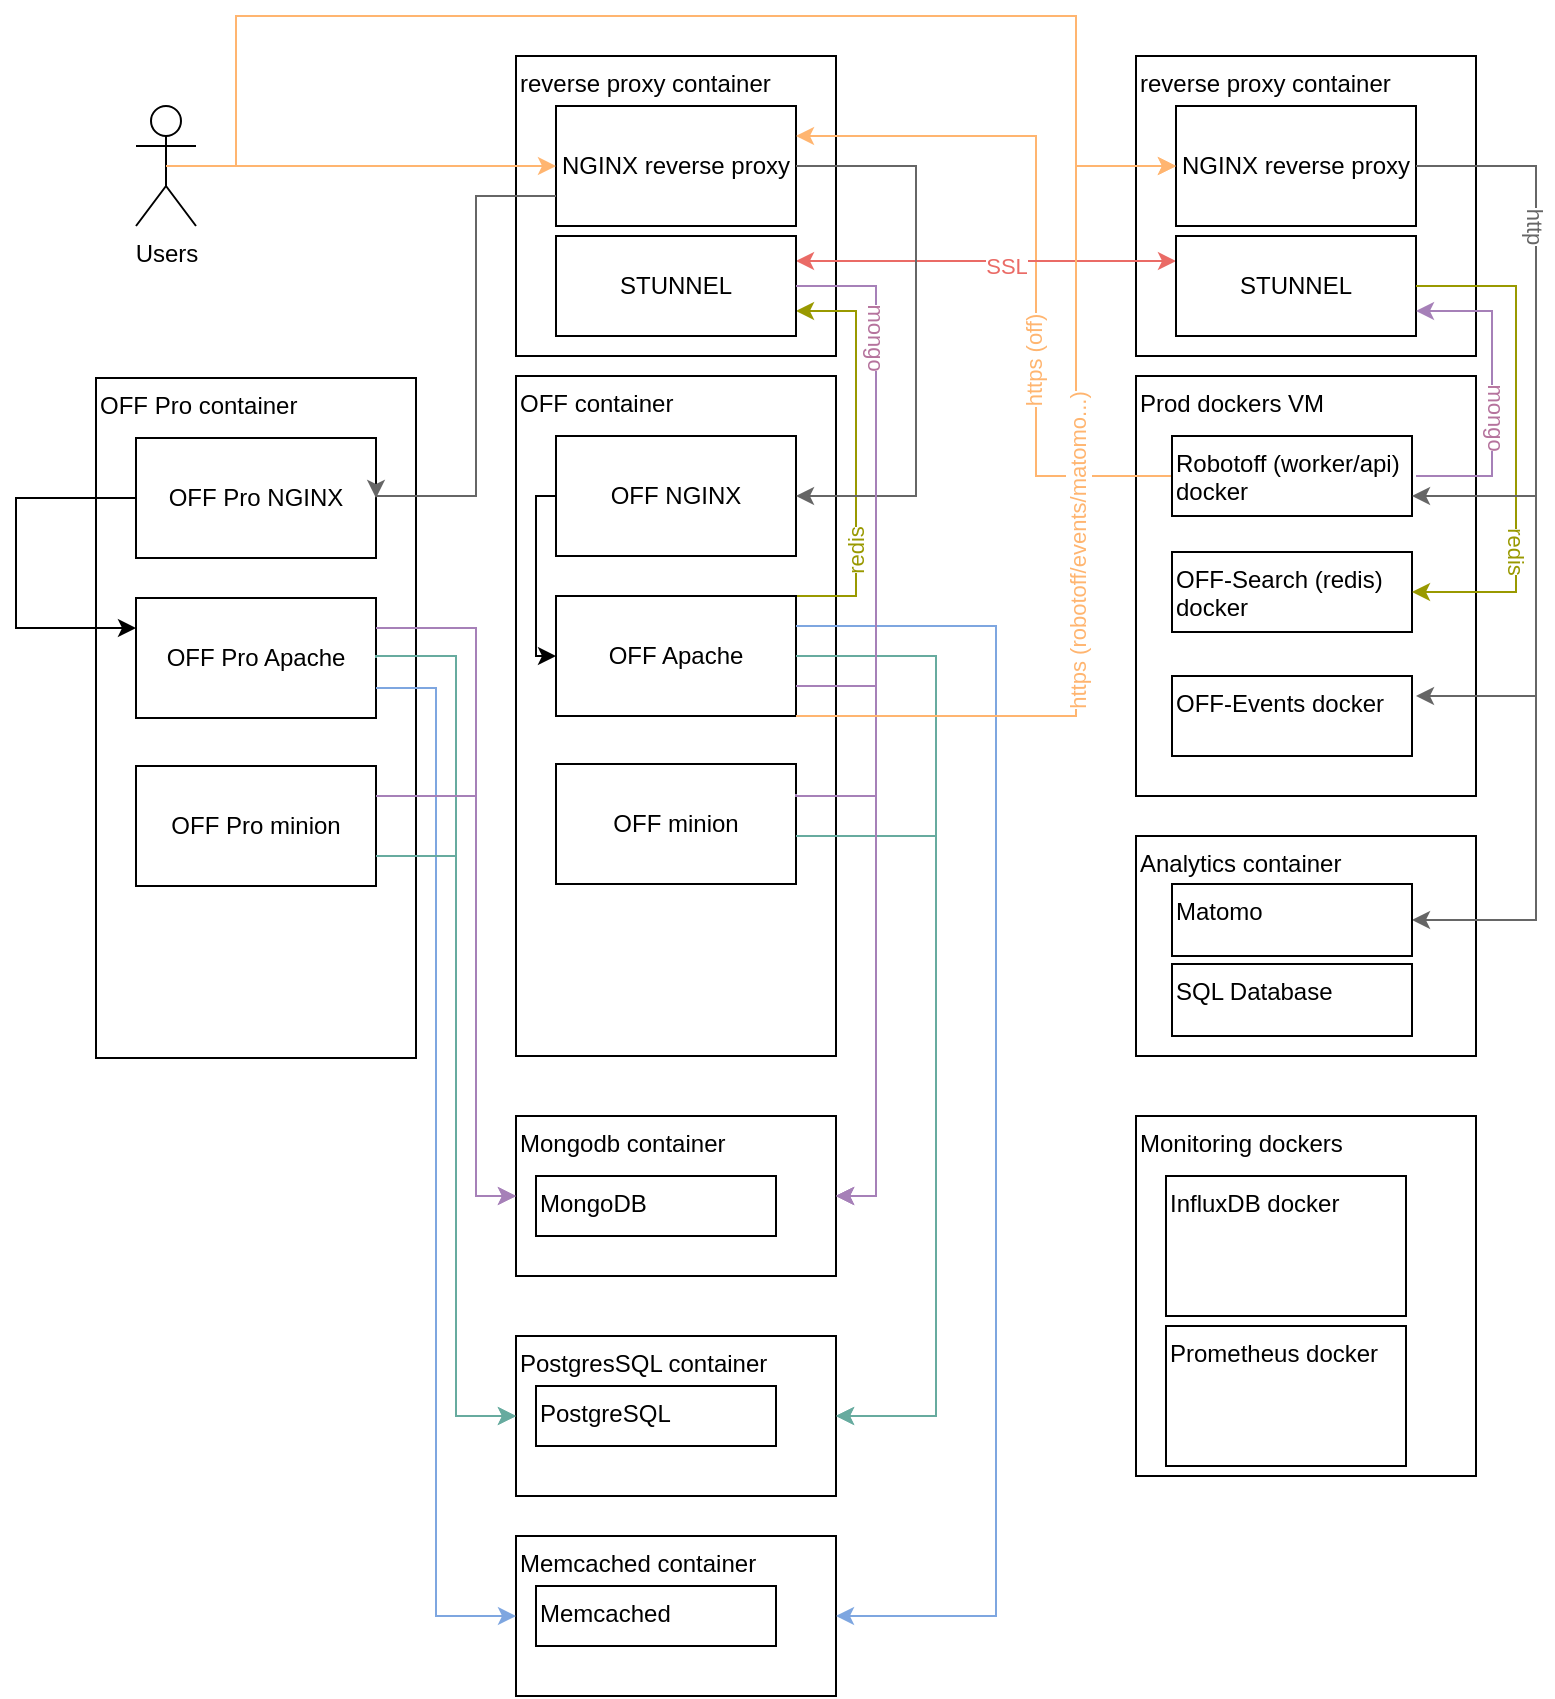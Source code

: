 <mxfile version="20.8.16" type="device"><diagram name="Page-1" id="8LR-lFT1zi9tg1Jh40Lg"><mxGraphModel dx="1439" dy="560" grid="1" gridSize="10" guides="1" tooltips="1" connect="1" arrows="1" fold="1" page="1" pageScale="1" pageWidth="827" pageHeight="1169" math="0" shadow="0"><root><mxCell id="0"/><mxCell id="1" parent="0"/><mxCell id="yYa4orSteGnxGABYOPjw-11" value="Prod dockers VM" style="rounded=0;whiteSpace=wrap;html=1;align=left;verticalAlign=top;" parent="1" vertex="1"><mxGeometry x="550" y="230" width="170" height="210" as="geometry"/></mxCell><mxCell id="yYa4orSteGnxGABYOPjw-2" value="reverse proxy container" style="rounded=0;whiteSpace=wrap;html=1;align=left;verticalAlign=top;" parent="1" vertex="1"><mxGeometry x="240" y="70" width="160" height="150" as="geometry"/></mxCell><mxCell id="yYa4orSteGnxGABYOPjw-1" value="NGINX reverse proxy" style="rounded=0;whiteSpace=wrap;html=1;" parent="1" vertex="1"><mxGeometry x="260" y="95" width="120" height="60" as="geometry"/></mxCell><mxCell id="yYa4orSteGnxGABYOPjw-3" value="OFF container&lt;br&gt;" style="rounded=0;whiteSpace=wrap;html=1;align=left;verticalAlign=top;" parent="1" vertex="1"><mxGeometry x="240" y="230" width="160" height="340" as="geometry"/></mxCell><mxCell id="yYa4orSteGnxGABYOPjw-4" value="OFF NGINX" style="rounded=0;whiteSpace=wrap;html=1;" parent="1" vertex="1"><mxGeometry x="260" y="260" width="120" height="60" as="geometry"/></mxCell><mxCell id="ohNa6ZJnyOCeH464Z6VT-34" style="edgeStyle=orthogonalEdgeStyle;rounded=0;orthogonalLoop=1;jettySize=auto;html=1;entryX=1;entryY=0.75;entryDx=0;entryDy=0;strokeColor=#999900;fontColor=#FFB570;startArrow=none;startFill=0;exitX=1;exitY=0;exitDx=0;exitDy=0;" edge="1" parent="1" source="yYa4orSteGnxGABYOPjw-5" target="yYa4orSteGnxGABYOPjw-18"><mxGeometry relative="1" as="geometry"><Array as="points"><mxPoint x="410" y="340"/><mxPoint x="410" y="197"/></Array></mxGeometry></mxCell><mxCell id="ohNa6ZJnyOCeH464Z6VT-36" value="redis" style="edgeLabel;html=1;align=center;verticalAlign=middle;resizable=0;points=[];fontColor=#999900;rotation=270;" vertex="1" connectable="0" parent="ohNa6ZJnyOCeH464Z6VT-34"><mxGeometry x="0.318" y="-1" relative="1" as="geometry"><mxPoint x="-1" y="81" as="offset"/></mxGeometry></mxCell><mxCell id="yYa4orSteGnxGABYOPjw-5" value="OFF Apache" style="rounded=0;whiteSpace=wrap;html=1;" parent="1" vertex="1"><mxGeometry x="260" y="340" width="120" height="60" as="geometry"/></mxCell><mxCell id="yYa4orSteGnxGABYOPjw-6" value="OFF minion" style="rounded=0;whiteSpace=wrap;html=1;" parent="1" vertex="1"><mxGeometry x="260" y="424" width="120" height="60" as="geometry"/></mxCell><mxCell id="yYa4orSteGnxGABYOPjw-7" value="Mongodb container" style="rounded=0;whiteSpace=wrap;html=1;align=left;verticalAlign=top;" parent="1" vertex="1"><mxGeometry x="240" y="600" width="160" height="80" as="geometry"/></mxCell><mxCell id="yYa4orSteGnxGABYOPjw-8" value="PostgresSQL container" style="rounded=0;whiteSpace=wrap;html=1;align=left;verticalAlign=top;" parent="1" vertex="1"><mxGeometry x="240" y="710" width="160" height="80" as="geometry"/></mxCell><mxCell id="yYa4orSteGnxGABYOPjw-9" value="Memcached container" style="rounded=0;whiteSpace=wrap;html=1;align=left;verticalAlign=top;" parent="1" vertex="1"><mxGeometry x="240" y="810" width="160" height="80" as="geometry"/></mxCell><mxCell id="ohNa6ZJnyOCeH464Z6VT-30" style="edgeStyle=orthogonalEdgeStyle;rounded=0;orthogonalLoop=1;jettySize=auto;html=1;entryX=1;entryY=0.25;entryDx=0;entryDy=0;strokeColor=#FFB570;fontColor=#FFB570;startArrow=none;startFill=0;" edge="1" parent="1" source="yYa4orSteGnxGABYOPjw-10" target="yYa4orSteGnxGABYOPjw-1"><mxGeometry relative="1" as="geometry"><Array as="points"><mxPoint x="500" y="280"/><mxPoint x="500" y="110"/></Array></mxGeometry></mxCell><mxCell id="ohNa6ZJnyOCeH464Z6VT-43" value="https (off)" style="edgeLabel;html=1;align=center;verticalAlign=middle;resizable=0;points=[];fontColor=#FFB570;rotation=270;" vertex="1" connectable="0" parent="ohNa6ZJnyOCeH464Z6VT-30"><mxGeometry x="-0.298" y="1" relative="1" as="geometry"><mxPoint as="offset"/></mxGeometry></mxCell><mxCell id="yYa4orSteGnxGABYOPjw-10" value="Robotoff (worker/api) docker" style="rounded=0;whiteSpace=wrap;html=1;align=left;verticalAlign=top;" parent="1" vertex="1"><mxGeometry x="568" y="260" width="120" height="40" as="geometry"/></mxCell><mxCell id="yYa4orSteGnxGABYOPjw-12" value="Monitoring dockers" style="rounded=0;whiteSpace=wrap;html=1;align=left;verticalAlign=top;" parent="1" vertex="1"><mxGeometry x="550" y="600" width="170" height="180" as="geometry"/></mxCell><mxCell id="yYa4orSteGnxGABYOPjw-13" value="InfluxDB docker" style="rounded=0;whiteSpace=wrap;html=1;align=left;verticalAlign=top;" parent="1" vertex="1"><mxGeometry x="565" y="630" width="120" height="70" as="geometry"/></mxCell><mxCell id="yYa4orSteGnxGABYOPjw-14" value="reverse proxy container" style="rounded=0;whiteSpace=wrap;html=1;align=left;verticalAlign=top;" parent="1" vertex="1"><mxGeometry x="550" y="70" width="170" height="150" as="geometry"/></mxCell><mxCell id="yYa4orSteGnxGABYOPjw-16" value="NGINX reverse proxy" style="rounded=0;whiteSpace=wrap;html=1;" parent="1" vertex="1"><mxGeometry x="570" y="95" width="120" height="60" as="geometry"/></mxCell><mxCell id="ohNa6ZJnyOCeH464Z6VT-17" style="edgeStyle=orthogonalEdgeStyle;rounded=0;orthogonalLoop=1;jettySize=auto;html=1;entryX=1;entryY=0.25;entryDx=0;entryDy=0;strokeColor=#EA6B66;startArrow=classic;startFill=1;exitX=0;exitY=0.25;exitDx=0;exitDy=0;" edge="1" parent="1" source="yYa4orSteGnxGABYOPjw-17" target="yYa4orSteGnxGABYOPjw-18"><mxGeometry relative="1" as="geometry"/></mxCell><mxCell id="ohNa6ZJnyOCeH464Z6VT-44" value="SSL" style="edgeLabel;html=1;align=center;verticalAlign=middle;resizable=0;points=[];fontColor=#EA6B66;" vertex="1" connectable="0" parent="ohNa6ZJnyOCeH464Z6VT-17"><mxGeometry x="-0.1" y="2" relative="1" as="geometry"><mxPoint as="offset"/></mxGeometry></mxCell><mxCell id="yYa4orSteGnxGABYOPjw-17" value="STUNNEL" style="rounded=0;whiteSpace=wrap;html=1;" parent="1" vertex="1"><mxGeometry x="570" y="160" width="120" height="50" as="geometry"/></mxCell><mxCell id="yYa4orSteGnxGABYOPjw-18" value="STUNNEL" style="rounded=0;whiteSpace=wrap;html=1;" parent="1" vertex="1"><mxGeometry x="260" y="160" width="120" height="50" as="geometry"/></mxCell><mxCell id="ohNa6ZJnyOCeH464Z6VT-1" value="OFF Pro container" style="rounded=0;whiteSpace=wrap;html=1;align=left;verticalAlign=top;" vertex="1" parent="1"><mxGeometry x="30" y="231" width="160" height="340" as="geometry"/></mxCell><mxCell id="ohNa6ZJnyOCeH464Z6VT-2" value="OFF Pro NGINX" style="rounded=0;whiteSpace=wrap;html=1;" vertex="1" parent="1"><mxGeometry x="50" y="261" width="120" height="60" as="geometry"/></mxCell><mxCell id="ohNa6ZJnyOCeH464Z6VT-3" value="OFF Pro Apache" style="rounded=0;whiteSpace=wrap;html=1;" vertex="1" parent="1"><mxGeometry x="50" y="341" width="120" height="60" as="geometry"/></mxCell><mxCell id="ohNa6ZJnyOCeH464Z6VT-4" value="OFF Pro minion" style="rounded=0;whiteSpace=wrap;html=1;" vertex="1" parent="1"><mxGeometry x="50" y="425" width="120" height="60" as="geometry"/></mxCell><mxCell id="ohNa6ZJnyOCeH464Z6VT-5" value="" style="endArrow=classic;html=1;rounded=0;entryX=0;entryY=0.5;entryDx=0;entryDy=0;exitX=0.5;exitY=0.5;exitDx=0;exitDy=0;exitPerimeter=0;strokeColor=#FFB570;" edge="1" parent="1" source="ohNa6ZJnyOCeH464Z6VT-6" target="yYa4orSteGnxGABYOPjw-1"><mxGeometry width="50" height="50" relative="1" as="geometry"><mxPoint x="100" y="125" as="sourcePoint"/><mxPoint x="155" y="20" as="targetPoint"/></mxGeometry></mxCell><mxCell id="ohNa6ZJnyOCeH464Z6VT-6" value="Users" style="shape=umlActor;verticalLabelPosition=bottom;verticalAlign=top;html=1;outlineConnect=0;" vertex="1" parent="1"><mxGeometry x="50" y="95" width="30" height="60" as="geometry"/></mxCell><mxCell id="ohNa6ZJnyOCeH464Z6VT-8" value="" style="endArrow=classic;html=1;rounded=0;exitX=1;exitY=0.5;exitDx=0;exitDy=0;entryX=1;entryY=0.5;entryDx=0;entryDy=0;edgeStyle=orthogonalEdgeStyle;strokeColor=#666666;" edge="1" parent="1" source="yYa4orSteGnxGABYOPjw-1" target="yYa4orSteGnxGABYOPjw-4"><mxGeometry width="50" height="50" relative="1" as="geometry"><mxPoint x="390" y="440" as="sourcePoint"/><mxPoint x="440" y="390" as="targetPoint"/><Array as="points"><mxPoint x="440" y="125"/><mxPoint x="440" y="290"/></Array></mxGeometry></mxCell><mxCell id="ohNa6ZJnyOCeH464Z6VT-9" value="" style="endArrow=classic;html=1;rounded=0;exitX=0;exitY=0.5;exitDx=0;exitDy=0;entryX=0;entryY=0.5;entryDx=0;entryDy=0;strokeColor=default;edgeStyle=orthogonalEdgeStyle;" edge="1" parent="1" source="yYa4orSteGnxGABYOPjw-4" target="yYa4orSteGnxGABYOPjw-5"><mxGeometry width="50" height="50" relative="1" as="geometry"><mxPoint x="390" y="135" as="sourcePoint"/><mxPoint x="390" y="300" as="targetPoint"/></mxGeometry></mxCell><mxCell id="ohNa6ZJnyOCeH464Z6VT-10" value="" style="endArrow=classic;html=1;rounded=0;exitX=1;exitY=0.5;exitDx=0;exitDy=0;entryX=1;entryY=0.5;entryDx=0;entryDy=0;edgeStyle=orthogonalEdgeStyle;strokeColor=#67AB9F;" edge="1" parent="1" target="yYa4orSteGnxGABYOPjw-8"><mxGeometry width="50" height="50" relative="1" as="geometry"><mxPoint x="380" y="460" as="sourcePoint"/><mxPoint x="380" y="625" as="targetPoint"/><Array as="points"><mxPoint x="450" y="460"/><mxPoint x="450" y="750"/></Array></mxGeometry></mxCell><mxCell id="ohNa6ZJnyOCeH464Z6VT-11" value="" style="endArrow=classic;html=1;rounded=0;exitX=1;exitY=0.5;exitDx=0;exitDy=0;edgeStyle=orthogonalEdgeStyle;strokeColor=#67AB9F;" edge="1" parent="1" source="yYa4orSteGnxGABYOPjw-5"><mxGeometry width="50" height="50" relative="1" as="geometry"><mxPoint x="390" y="470" as="sourcePoint"/><mxPoint x="400" y="750" as="targetPoint"/><Array as="points"><mxPoint x="450" y="370"/><mxPoint x="450" y="750"/><mxPoint x="410" y="750"/></Array></mxGeometry></mxCell><mxCell id="ohNa6ZJnyOCeH464Z6VT-12" value="" style="endArrow=classic;html=1;rounded=0;exitX=1;exitY=0.75;exitDx=0;exitDy=0;edgeStyle=orthogonalEdgeStyle;strokeColor=#A680B8;entryX=1;entryY=0.5;entryDx=0;entryDy=0;" edge="1" parent="1" source="yYa4orSteGnxGABYOPjw-5" target="yYa4orSteGnxGABYOPjw-7"><mxGeometry width="50" height="50" relative="1" as="geometry"><mxPoint x="390" y="380" as="sourcePoint"/><mxPoint x="410" y="760" as="targetPoint"/><Array as="points"><mxPoint x="420" y="385"/><mxPoint x="420" y="640"/></Array></mxGeometry></mxCell><mxCell id="ohNa6ZJnyOCeH464Z6VT-13" value="" style="endArrow=classic;html=1;rounded=0;exitX=1;exitY=0.25;exitDx=0;exitDy=0;edgeStyle=orthogonalEdgeStyle;strokeColor=#7EA6E0;entryX=1;entryY=0.5;entryDx=0;entryDy=0;" edge="1" parent="1" source="yYa4orSteGnxGABYOPjw-5" target="yYa4orSteGnxGABYOPjw-9"><mxGeometry width="50" height="50" relative="1" as="geometry"><mxPoint x="380" y="390" as="sourcePoint"/><mxPoint x="400" y="675" as="targetPoint"/><Array as="points"><mxPoint x="480" y="355"/><mxPoint x="480" y="850"/></Array></mxGeometry></mxCell><mxCell id="ohNa6ZJnyOCeH464Z6VT-15" value="" style="endArrow=classic;html=1;rounded=0;exitX=1;exitY=0.5;exitDx=0;exitDy=0;edgeStyle=orthogonalEdgeStyle;strokeColor=#A680B8;" edge="1" parent="1" source="yYa4orSteGnxGABYOPjw-18"><mxGeometry width="50" height="50" relative="1" as="geometry"><mxPoint x="380" y="390" as="sourcePoint"/><mxPoint x="400" y="640" as="targetPoint"/><Array as="points"><mxPoint x="420" y="185"/><mxPoint x="420" y="640"/></Array></mxGeometry></mxCell><mxCell id="ohNa6ZJnyOCeH464Z6VT-39" value="mongo" style="edgeLabel;html=1;align=center;verticalAlign=middle;resizable=0;points=[];fontColor=#B5739D;rotation=90;" vertex="1" connectable="0" parent="ohNa6ZJnyOCeH464Z6VT-15"><mxGeometry x="-0.752" y="-2" relative="1" as="geometry"><mxPoint x="2" y="1" as="offset"/></mxGeometry></mxCell><mxCell id="ohNa6ZJnyOCeH464Z6VT-16" value="" style="endArrow=classic;html=1;rounded=0;edgeStyle=orthogonalEdgeStyle;strokeColor=#A680B8;entryX=1;entryY=0.75;entryDx=0;entryDy=0;" edge="1" parent="1" target="yYa4orSteGnxGABYOPjw-17"><mxGeometry width="50" height="50" relative="1" as="geometry"><mxPoint x="690" y="280" as="sourcePoint"/><mxPoint x="708" y="628.5" as="targetPoint"/><Array as="points"><mxPoint x="728" y="280"/><mxPoint x="728" y="198"/></Array></mxGeometry></mxCell><mxCell id="ohNa6ZJnyOCeH464Z6VT-29" value="&lt;font color=&quot;#b5739d&quot;&gt;mongo&lt;/font&gt;" style="edgeLabel;html=1;align=center;verticalAlign=middle;resizable=0;points=[];rotation=90;" vertex="1" connectable="0" parent="ohNa6ZJnyOCeH464Z6VT-16"><mxGeometry x="-0.356" y="2" relative="1" as="geometry"><mxPoint x="4" y="-17" as="offset"/></mxGeometry></mxCell><mxCell id="ohNa6ZJnyOCeH464Z6VT-18" value="OFF-Search (redis) docker" style="rounded=0;whiteSpace=wrap;html=1;align=left;verticalAlign=top;" vertex="1" parent="1"><mxGeometry x="568" y="318" width="120" height="40" as="geometry"/></mxCell><mxCell id="ohNa6ZJnyOCeH464Z6VT-19" value="Prometheus docker" style="rounded=0;whiteSpace=wrap;html=1;align=left;verticalAlign=top;" vertex="1" parent="1"><mxGeometry x="565" y="705" width="120" height="70" as="geometry"/></mxCell><mxCell id="ohNa6ZJnyOCeH464Z6VT-20" value="OFF-Events docker" style="rounded=0;whiteSpace=wrap;html=1;align=left;verticalAlign=top;" vertex="1" parent="1"><mxGeometry x="568" y="380" width="120" height="40" as="geometry"/></mxCell><mxCell id="ohNa6ZJnyOCeH464Z6VT-21" value="" style="endArrow=classic;html=1;rounded=0;edgeStyle=orthogonalEdgeStyle;strokeColor=#A680B8;entryX=0;entryY=0.5;entryDx=0;entryDy=0;exitX=1;exitY=0.25;exitDx=0;exitDy=0;" edge="1" parent="1" source="ohNa6ZJnyOCeH464Z6VT-3" target="yYa4orSteGnxGABYOPjw-7"><mxGeometry width="50" height="50" relative="1" as="geometry"><mxPoint x="190" y="300" as="sourcePoint"/><mxPoint x="210" y="755" as="targetPoint"/><Array as="points"><mxPoint x="220" y="356"/><mxPoint x="220" y="640"/></Array></mxGeometry></mxCell><mxCell id="ohNa6ZJnyOCeH464Z6VT-22" value="" style="endArrow=classic;html=1;rounded=0;exitX=1;exitY=0.5;exitDx=0;exitDy=0;edgeStyle=orthogonalEdgeStyle;strokeColor=#67AB9F;entryX=0;entryY=0.5;entryDx=0;entryDy=0;" edge="1" parent="1" source="ohNa6ZJnyOCeH464Z6VT-3" target="yYa4orSteGnxGABYOPjw-8"><mxGeometry width="50" height="50" relative="1" as="geometry"><mxPoint x="170" y="380" as="sourcePoint"/><mxPoint x="190" y="760" as="targetPoint"/><Array as="points"><mxPoint x="210" y="370"/><mxPoint x="210" y="750"/></Array></mxGeometry></mxCell><mxCell id="ohNa6ZJnyOCeH464Z6VT-23" value="" style="endArrow=classic;html=1;rounded=0;exitX=1;exitY=0.75;exitDx=0;exitDy=0;edgeStyle=orthogonalEdgeStyle;strokeColor=#7EA6E0;entryX=0;entryY=0.5;entryDx=0;entryDy=0;" edge="1" parent="1" source="ohNa6ZJnyOCeH464Z6VT-3" target="yYa4orSteGnxGABYOPjw-9"><mxGeometry width="50" height="50" relative="1" as="geometry"><mxPoint x="170.0" y="380" as="sourcePoint"/><mxPoint x="190.0" y="875" as="targetPoint"/><Array as="points"><mxPoint x="200" y="386"/><mxPoint x="200" y="850"/></Array></mxGeometry></mxCell><mxCell id="ohNa6ZJnyOCeH464Z6VT-24" value="" style="endArrow=classic;html=1;rounded=0;edgeStyle=orthogonalEdgeStyle;strokeColor=#67AB9F;exitX=1;exitY=0.75;exitDx=0;exitDy=0;" edge="1" parent="1" source="ohNa6ZJnyOCeH464Z6VT-4"><mxGeometry width="50" height="50" relative="1" as="geometry"><mxPoint x="170" y="460" as="sourcePoint"/><mxPoint x="240" y="750" as="targetPoint"/><Array as="points"><mxPoint x="210" y="470"/><mxPoint x="210" y="750"/></Array></mxGeometry></mxCell><mxCell id="ohNa6ZJnyOCeH464Z6VT-25" value="" style="endArrow=classic;html=1;rounded=0;edgeStyle=orthogonalEdgeStyle;strokeColor=#A680B8;entryX=0;entryY=0.5;entryDx=0;entryDy=0;exitX=1;exitY=0.25;exitDx=0;exitDy=0;" edge="1" parent="1" source="ohNa6ZJnyOCeH464Z6VT-4" target="yYa4orSteGnxGABYOPjw-7"><mxGeometry width="50" height="50" relative="1" as="geometry"><mxPoint x="180.0" y="366.0" as="sourcePoint"/><mxPoint x="250.0" y="650" as="targetPoint"/><Array as="points"><mxPoint x="220" y="440"/><mxPoint x="220" y="640"/></Array></mxGeometry></mxCell><mxCell id="ohNa6ZJnyOCeH464Z6VT-26" value="" style="endArrow=classic;html=1;rounded=0;exitX=1;exitY=0.25;exitDx=0;exitDy=0;edgeStyle=orthogonalEdgeStyle;strokeColor=#A680B8;entryX=1;entryY=0.5;entryDx=0;entryDy=0;" edge="1" parent="1" source="yYa4orSteGnxGABYOPjw-6" target="yYa4orSteGnxGABYOPjw-7"><mxGeometry width="50" height="50" relative="1" as="geometry"><mxPoint x="390.0" y="395" as="sourcePoint"/><mxPoint x="410.0" y="650" as="targetPoint"/><Array as="points"><mxPoint x="380" y="440"/><mxPoint x="420" y="440"/><mxPoint x="420" y="640"/></Array></mxGeometry></mxCell><mxCell id="ohNa6ZJnyOCeH464Z6VT-27" value="" style="endArrow=classic;html=1;rounded=0;exitX=0;exitY=0.5;exitDx=0;exitDy=0;entryX=0;entryY=0.25;entryDx=0;entryDy=0;strokeColor=default;edgeStyle=orthogonalEdgeStyle;" edge="1" parent="1" source="ohNa6ZJnyOCeH464Z6VT-2" target="ohNa6ZJnyOCeH464Z6VT-3"><mxGeometry width="50" height="50" relative="1" as="geometry"><mxPoint x="270" y="300" as="sourcePoint"/><mxPoint x="270" y="380" as="targetPoint"/><Array as="points"><mxPoint x="-10" y="291"/><mxPoint x="-10" y="356"/></Array></mxGeometry></mxCell><mxCell id="ohNa6ZJnyOCeH464Z6VT-28" value="" style="endArrow=classic;html=1;rounded=0;exitX=0;exitY=0.75;exitDx=0;exitDy=0;entryX=1;entryY=0.5;entryDx=0;entryDy=0;edgeStyle=orthogonalEdgeStyle;strokeColor=#666666;" edge="1" parent="1" source="yYa4orSteGnxGABYOPjw-1" target="ohNa6ZJnyOCeH464Z6VT-2"><mxGeometry width="50" height="50" relative="1" as="geometry"><mxPoint x="160" y="150" as="sourcePoint"/><mxPoint x="160" y="315" as="targetPoint"/><Array as="points"><mxPoint x="220" y="140"/><mxPoint x="220" y="290"/></Array></mxGeometry></mxCell><mxCell id="ohNa6ZJnyOCeH464Z6VT-33" value="" style="endArrow=classic;html=1;rounded=0;strokeColor=#FFB570;fontColor=#FFB570;edgeStyle=orthogonalEdgeStyle;entryX=0;entryY=0.5;entryDx=0;entryDy=0;exitX=1;exitY=1;exitDx=0;exitDy=0;" edge="1" parent="1" source="yYa4orSteGnxGABYOPjw-5"><mxGeometry width="50" height="50" relative="1" as="geometry"><mxPoint x="380" y="400" as="sourcePoint"/><mxPoint x="570.0" y="125" as="targetPoint"/><Array as="points"><mxPoint x="520" y="400"/><mxPoint x="520" y="125"/></Array></mxGeometry></mxCell><mxCell id="ohNa6ZJnyOCeH464Z6VT-42" value="https (robotoff/events/matomo...)" style="edgeLabel;html=1;align=center;verticalAlign=middle;resizable=0;points=[];fontColor=#FFB570;rotation=270;" vertex="1" connectable="0" parent="ohNa6ZJnyOCeH464Z6VT-33"><mxGeometry x="-0.5" y="-2" relative="1" as="geometry"><mxPoint x="24" y="-84" as="offset"/></mxGeometry></mxCell><mxCell id="ohNa6ZJnyOCeH464Z6VT-37" style="edgeStyle=orthogonalEdgeStyle;rounded=0;orthogonalLoop=1;jettySize=auto;html=1;strokeColor=#999900;fontColor=#FFB570;startArrow=none;startFill=0;exitX=1;exitY=0.5;exitDx=0;exitDy=0;entryX=1;entryY=0.5;entryDx=0;entryDy=0;" edge="1" parent="1" source="yYa4orSteGnxGABYOPjw-17" target="ohNa6ZJnyOCeH464Z6VT-18"><mxGeometry relative="1" as="geometry"><mxPoint x="690.03" y="471.25" as="sourcePoint"/><mxPoint x="690" y="330" as="targetPoint"/><Array as="points"><mxPoint x="740" y="185"/><mxPoint x="740" y="338"/></Array></mxGeometry></mxCell><mxCell id="ohNa6ZJnyOCeH464Z6VT-38" value="redis" style="edgeLabel;html=1;align=center;verticalAlign=middle;resizable=0;points=[];fontColor=#999900;rotation=90;" vertex="1" connectable="0" parent="ohNa6ZJnyOCeH464Z6VT-37"><mxGeometry x="0.318" y="-1" relative="1" as="geometry"><mxPoint x="1" y="14" as="offset"/></mxGeometry></mxCell><mxCell id="ohNa6ZJnyOCeH464Z6VT-40" value="" style="endArrow=classic;html=1;rounded=0;exitX=1;exitY=0.5;exitDx=0;exitDy=0;entryX=1;entryY=0.75;entryDx=0;entryDy=0;edgeStyle=orthogonalEdgeStyle;strokeColor=#666666;" edge="1" parent="1" source="yYa4orSteGnxGABYOPjw-16" target="yYa4orSteGnxGABYOPjw-10"><mxGeometry width="50" height="50" relative="1" as="geometry"><mxPoint x="690.0" y="120" as="sourcePoint"/><mxPoint x="690.0" y="285" as="targetPoint"/><Array as="points"><mxPoint x="750" y="125"/><mxPoint x="750" y="290"/></Array></mxGeometry></mxCell><mxCell id="ohNa6ZJnyOCeH464Z6VT-41" value="" style="endArrow=classic;html=1;rounded=0;edgeStyle=orthogonalEdgeStyle;strokeColor=#666666;exitX=1;exitY=0.5;exitDx=0;exitDy=0;" edge="1" parent="1" source="yYa4orSteGnxGABYOPjw-16"><mxGeometry width="50" height="50" relative="1" as="geometry"><mxPoint x="690" y="120" as="sourcePoint"/><mxPoint x="690" y="390" as="targetPoint"/><Array as="points"><mxPoint x="750" y="125"/><mxPoint x="750" y="390"/></Array></mxGeometry></mxCell><mxCell id="ohNa6ZJnyOCeH464Z6VT-45" value="Analytics container" style="rounded=0;whiteSpace=wrap;html=1;align=left;verticalAlign=top;" vertex="1" parent="1"><mxGeometry x="550" y="460" width="170" height="110" as="geometry"/></mxCell><mxCell id="ohNa6ZJnyOCeH464Z6VT-46" value="" style="endArrow=classic;html=1;rounded=0;edgeStyle=orthogonalEdgeStyle;strokeColor=#666666;exitX=1;exitY=0.5;exitDx=0;exitDy=0;entryX=1;entryY=0.5;entryDx=0;entryDy=0;" edge="1" parent="1" source="yYa4orSteGnxGABYOPjw-16" target="ohNa6ZJnyOCeH464Z6VT-47"><mxGeometry width="50" height="50" relative="1" as="geometry"><mxPoint x="690" y="130" as="sourcePoint"/><mxPoint x="700" y="400" as="targetPoint"/><Array as="points"><mxPoint x="750" y="125"/><mxPoint x="750" y="502"/></Array></mxGeometry></mxCell><mxCell id="ohNa6ZJnyOCeH464Z6VT-49" value="http" style="edgeLabel;html=1;align=center;verticalAlign=middle;resizable=0;points=[];fontColor=#666666;rotation=90;" vertex="1" connectable="0" parent="ohNa6ZJnyOCeH464Z6VT-46"><mxGeometry x="-0.641" y="-3" relative="1" as="geometry"><mxPoint x="3" as="offset"/></mxGeometry></mxCell><mxCell id="ohNa6ZJnyOCeH464Z6VT-47" value="Matomo" style="rounded=0;whiteSpace=wrap;html=1;align=left;verticalAlign=top;" vertex="1" parent="1"><mxGeometry x="568" y="484" width="120" height="36" as="geometry"/></mxCell><mxCell id="ohNa6ZJnyOCeH464Z6VT-48" value="SQL Database" style="rounded=0;whiteSpace=wrap;html=1;align=left;verticalAlign=top;" vertex="1" parent="1"><mxGeometry x="568" y="524" width="120" height="36" as="geometry"/></mxCell><mxCell id="ohNa6ZJnyOCeH464Z6VT-50" value="" style="endArrow=classic;html=1;rounded=0;entryX=0;entryY=0.5;entryDx=0;entryDy=0;exitX=0.5;exitY=0.5;exitDx=0;exitDy=0;exitPerimeter=0;strokeColor=#FFB570;edgeStyle=orthogonalEdgeStyle;" edge="1" parent="1" source="ohNa6ZJnyOCeH464Z6VT-6" target="yYa4orSteGnxGABYOPjw-16"><mxGeometry width="50" height="50" relative="1" as="geometry"><mxPoint x="75" y="135" as="sourcePoint"/><mxPoint x="270" y="135" as="targetPoint"/><Array as="points"><mxPoint x="100" y="125"/><mxPoint x="100" y="50"/><mxPoint x="520" y="50"/><mxPoint x="520" y="125"/></Array></mxGeometry></mxCell><mxCell id="ohNa6ZJnyOCeH464Z6VT-51" value="MongoDB" style="rounded=0;whiteSpace=wrap;html=1;align=left;verticalAlign=top;" vertex="1" parent="1"><mxGeometry x="250" y="630" width="120" height="30" as="geometry"/></mxCell><mxCell id="ohNa6ZJnyOCeH464Z6VT-52" value="PostgreSQL" style="rounded=0;whiteSpace=wrap;html=1;align=left;verticalAlign=top;" vertex="1" parent="1"><mxGeometry x="250" y="735" width="120" height="30" as="geometry"/></mxCell><mxCell id="ohNa6ZJnyOCeH464Z6VT-53" value="Memcached" style="rounded=0;whiteSpace=wrap;html=1;align=left;verticalAlign=top;" vertex="1" parent="1"><mxGeometry x="250" y="835" width="120" height="30" as="geometry"/></mxCell></root></mxGraphModel></diagram></mxfile>